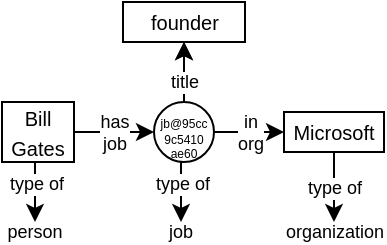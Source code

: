 <mxfile version="20.6.0" type="github">
  <diagram id="nNupsj4jywxEakiYjryM" name="Page-1">
    <mxGraphModel dx="319" dy="206" grid="1" gridSize="10" guides="1" tooltips="1" connect="1" arrows="1" fold="1" page="1" pageScale="1" pageWidth="850" pageHeight="1100" math="0" shadow="0">
      <root>
        <mxCell id="0" />
        <mxCell id="1" parent="0" />
        <mxCell id="jz-TBpXuQfXwvzFLT4BO-8" value="&lt;font style=&quot;font-size: 9px;&quot;&gt;has&lt;br&gt;job&lt;/font&gt;" style="edgeStyle=orthogonalEdgeStyle;rounded=0;orthogonalLoop=1;jettySize=auto;html=1;exitX=1;exitY=0.5;exitDx=0;exitDy=0;fontSize=6;" edge="1" parent="1" source="jz-TBpXuQfXwvzFLT4BO-1" target="jz-TBpXuQfXwvzFLT4BO-7">
          <mxGeometry relative="1" as="geometry" />
        </mxCell>
        <mxCell id="jz-TBpXuQfXwvzFLT4BO-20" style="edgeStyle=orthogonalEdgeStyle;rounded=0;orthogonalLoop=1;jettySize=auto;html=1;exitX=0.5;exitY=1;exitDx=0;exitDy=0;entryX=0.5;entryY=0;entryDx=0;entryDy=0;fontSize=9;" edge="1" parent="1" source="jz-TBpXuQfXwvzFLT4BO-1" target="jz-TBpXuQfXwvzFLT4BO-17">
          <mxGeometry relative="1" as="geometry" />
        </mxCell>
        <mxCell id="jz-TBpXuQfXwvzFLT4BO-21" value="type of" style="edgeLabel;html=1;align=center;verticalAlign=middle;resizable=0;points=[];fontSize=9;" vertex="1" connectable="0" parent="jz-TBpXuQfXwvzFLT4BO-20">
          <mxGeometry x="-0.211" relative="1" as="geometry">
            <mxPoint as="offset" />
          </mxGeometry>
        </mxCell>
        <mxCell id="jz-TBpXuQfXwvzFLT4BO-1" value="&lt;font style=&quot;font-size: 10px;&quot;&gt;Bill Gates&lt;/font&gt;" style="rounded=0;whiteSpace=wrap;html=1;" vertex="1" parent="1">
          <mxGeometry x="109" y="130" width="36" height="30" as="geometry" />
        </mxCell>
        <mxCell id="jz-TBpXuQfXwvzFLT4BO-13" value="in&lt;br&gt;org" style="edgeStyle=orthogonalEdgeStyle;rounded=0;orthogonalLoop=1;jettySize=auto;html=1;exitX=1;exitY=0.5;exitDx=0;exitDy=0;entryX=0;entryY=0.5;entryDx=0;entryDy=0;fontSize=9;" edge="1" parent="1" source="jz-TBpXuQfXwvzFLT4BO-7" target="jz-TBpXuQfXwvzFLT4BO-9">
          <mxGeometry relative="1" as="geometry" />
        </mxCell>
        <mxCell id="jz-TBpXuQfXwvzFLT4BO-14" style="edgeStyle=orthogonalEdgeStyle;rounded=0;orthogonalLoop=1;jettySize=auto;html=1;exitX=0.5;exitY=0;exitDx=0;exitDy=0;entryX=0.5;entryY=1;entryDx=0;entryDy=0;fontSize=9;" edge="1" parent="1" source="jz-TBpXuQfXwvzFLT4BO-7" target="jz-TBpXuQfXwvzFLT4BO-11">
          <mxGeometry relative="1" as="geometry" />
        </mxCell>
        <mxCell id="jz-TBpXuQfXwvzFLT4BO-15" value="title" style="edgeStyle=orthogonalEdgeStyle;rounded=0;orthogonalLoop=1;jettySize=auto;html=1;fontSize=9;" edge="1" parent="1" source="jz-TBpXuQfXwvzFLT4BO-7" target="jz-TBpXuQfXwvzFLT4BO-11">
          <mxGeometry x="-0.6" relative="1" as="geometry">
            <mxPoint as="offset" />
          </mxGeometry>
        </mxCell>
        <mxCell id="jz-TBpXuQfXwvzFLT4BO-24" style="edgeStyle=orthogonalEdgeStyle;rounded=0;orthogonalLoop=1;jettySize=auto;html=1;exitX=0.5;exitY=1;exitDx=0;exitDy=0;entryX=0.5;entryY=0;entryDx=0;entryDy=0;fontSize=9;" edge="1" parent="1" source="jz-TBpXuQfXwvzFLT4BO-7" target="jz-TBpXuQfXwvzFLT4BO-22">
          <mxGeometry relative="1" as="geometry" />
        </mxCell>
        <mxCell id="jz-TBpXuQfXwvzFLT4BO-26" value="type of" style="edgeLabel;html=1;align=center;verticalAlign=middle;resizable=0;points=[];fontSize=9;" vertex="1" connectable="0" parent="jz-TBpXuQfXwvzFLT4BO-24">
          <mxGeometry x="-0.253" relative="1" as="geometry">
            <mxPoint as="offset" />
          </mxGeometry>
        </mxCell>
        <mxCell id="jz-TBpXuQfXwvzFLT4BO-7" value="&lt;br&gt;&lt;table width=&quot;69&quot; cellspacing=&quot;0&quot; cellpadding=&quot;0&quot; border=&quot;0&quot;&gt;&lt;tbody&gt;&lt;tr style=&quot;height:14.0pt&quot; height=&quot;19&quot;&gt;  &lt;td style=&quot;height:14.0pt;width:52pt&quot; width=&quot;69&quot; height=&quot;19&quot;&gt;jb@95cc&lt;br&gt;9c5410&lt;br&gt;ae60&lt;/td&gt;&lt;/tr&gt;&lt;/tbody&gt;&lt;/table&gt;" style="ellipse;whiteSpace=wrap;html=1;aspect=fixed;fontSize=6;strokeColor=#000000;" vertex="1" parent="1">
          <mxGeometry x="185" y="130" width="30" height="30" as="geometry" />
        </mxCell>
        <mxCell id="jz-TBpXuQfXwvzFLT4BO-25" value="type of" style="edgeStyle=orthogonalEdgeStyle;rounded=0;orthogonalLoop=1;jettySize=auto;html=1;exitX=0.5;exitY=1;exitDx=0;exitDy=0;entryX=0.5;entryY=0;entryDx=0;entryDy=0;fontSize=9;" edge="1" parent="1" source="jz-TBpXuQfXwvzFLT4BO-9" target="jz-TBpXuQfXwvzFLT4BO-23">
          <mxGeometry relative="1" as="geometry" />
        </mxCell>
        <mxCell id="jz-TBpXuQfXwvzFLT4BO-9" value="&lt;font style=&quot;font-size: 10px;&quot;&gt;Microsoft&lt;/font&gt;" style="rounded=0;whiteSpace=wrap;html=1;" vertex="1" parent="1">
          <mxGeometry x="250" y="135" width="50" height="20" as="geometry" />
        </mxCell>
        <mxCell id="jz-TBpXuQfXwvzFLT4BO-11" value="&lt;font style=&quot;font-size: 10px;&quot;&gt;founder&lt;/font&gt;" style="rounded=0;whiteSpace=wrap;html=1;" vertex="1" parent="1">
          <mxGeometry x="169.5" y="80" width="61" height="20" as="geometry" />
        </mxCell>
        <mxCell id="jz-TBpXuQfXwvzFLT4BO-17" value="person" style="text;html=1;strokeColor=none;fillColor=none;align=center;verticalAlign=middle;whiteSpace=wrap;rounded=0;fontSize=9;" vertex="1" parent="1">
          <mxGeometry x="109" y="190" width="33" height="10" as="geometry" />
        </mxCell>
        <mxCell id="jz-TBpXuQfXwvzFLT4BO-22" value="job" style="text;html=1;strokeColor=none;fillColor=none;align=center;verticalAlign=middle;whiteSpace=wrap;rounded=0;fontSize=9;" vertex="1" parent="1">
          <mxGeometry x="182" y="190" width="33" height="10" as="geometry" />
        </mxCell>
        <mxCell id="jz-TBpXuQfXwvzFLT4BO-23" value="organization" style="text;html=1;strokeColor=none;fillColor=none;align=center;verticalAlign=middle;whiteSpace=wrap;rounded=0;fontSize=9;" vertex="1" parent="1">
          <mxGeometry x="258.5" y="190" width="33" height="10" as="geometry" />
        </mxCell>
      </root>
    </mxGraphModel>
  </diagram>
</mxfile>
